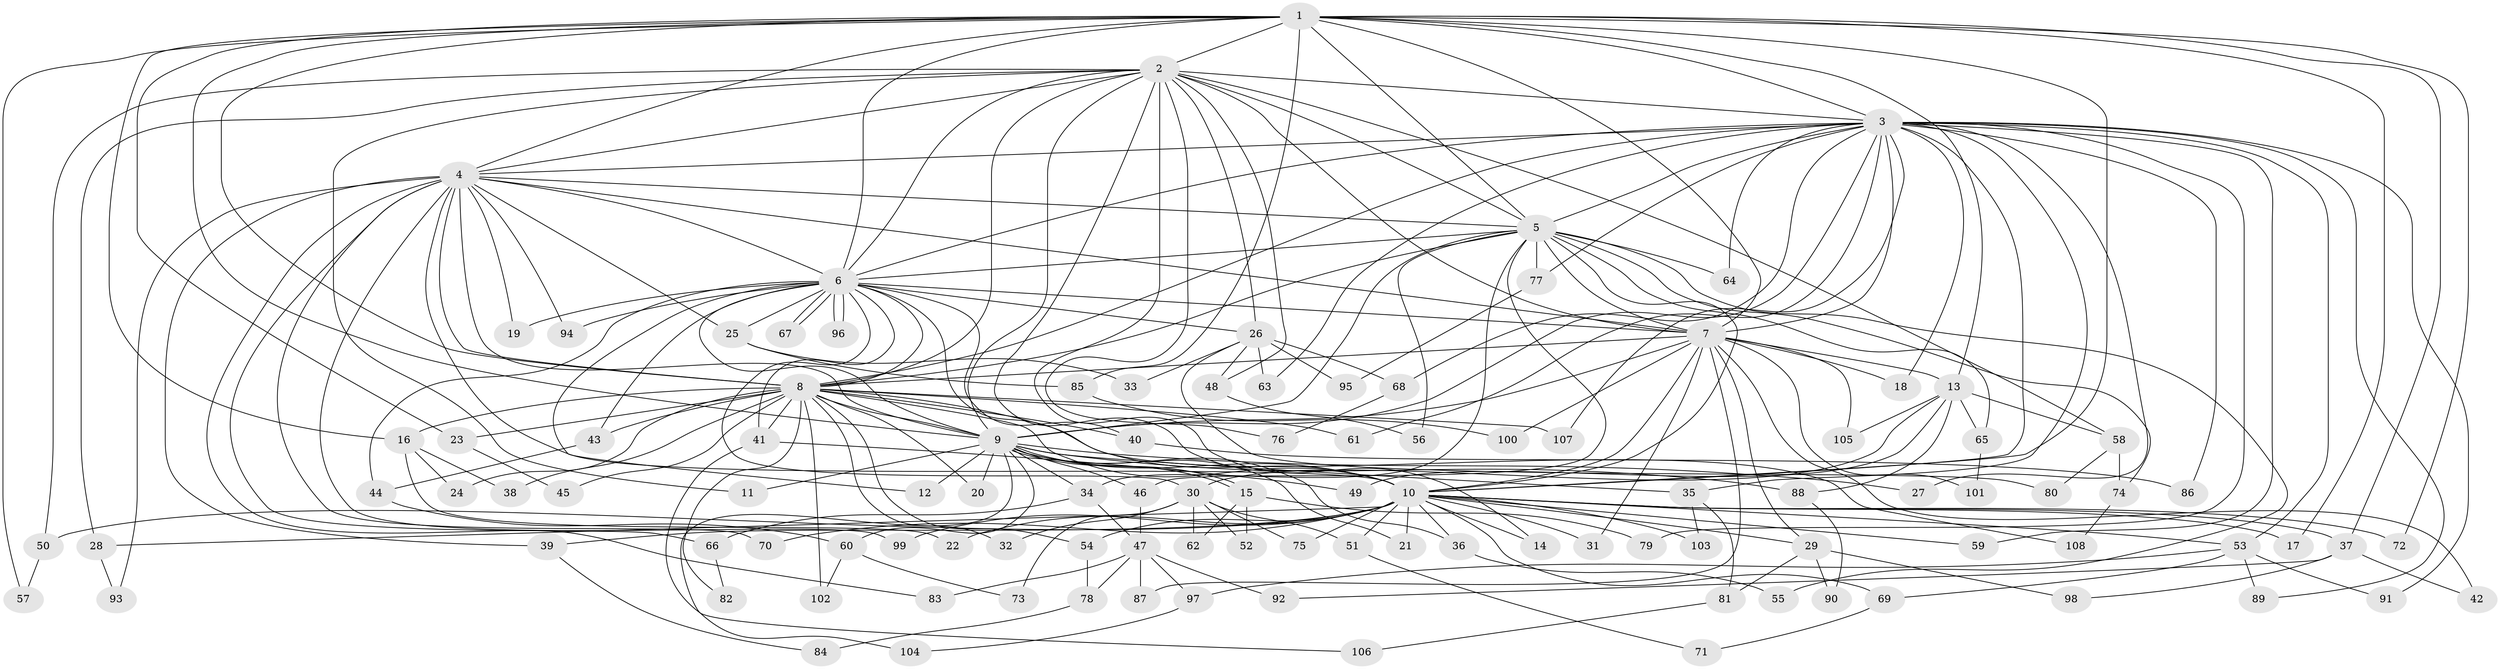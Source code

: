 // coarse degree distribution, {11: 0.03125, 27: 0.03125, 10: 0.03125, 1: 0.34375, 9: 0.03125, 2: 0.375, 3: 0.09375, 5: 0.03125, 4: 0.03125}
// Generated by graph-tools (version 1.1) at 2025/17/03/04/25 18:17:32]
// undirected, 108 vertices, 241 edges
graph export_dot {
graph [start="1"]
  node [color=gray90,style=filled];
  1;
  2;
  3;
  4;
  5;
  6;
  7;
  8;
  9;
  10;
  11;
  12;
  13;
  14;
  15;
  16;
  17;
  18;
  19;
  20;
  21;
  22;
  23;
  24;
  25;
  26;
  27;
  28;
  29;
  30;
  31;
  32;
  33;
  34;
  35;
  36;
  37;
  38;
  39;
  40;
  41;
  42;
  43;
  44;
  45;
  46;
  47;
  48;
  49;
  50;
  51;
  52;
  53;
  54;
  55;
  56;
  57;
  58;
  59;
  60;
  61;
  62;
  63;
  64;
  65;
  66;
  67;
  68;
  69;
  70;
  71;
  72;
  73;
  74;
  75;
  76;
  77;
  78;
  79;
  80;
  81;
  82;
  83;
  84;
  85;
  86;
  87;
  88;
  89;
  90;
  91;
  92;
  93;
  94;
  95;
  96;
  97;
  98;
  99;
  100;
  101;
  102;
  103;
  104;
  105;
  106;
  107;
  108;
  1 -- 2;
  1 -- 3;
  1 -- 4;
  1 -- 5;
  1 -- 6;
  1 -- 7;
  1 -- 8;
  1 -- 9;
  1 -- 10;
  1 -- 13;
  1 -- 16;
  1 -- 17;
  1 -- 23;
  1 -- 37;
  1 -- 57;
  1 -- 72;
  1 -- 85;
  2 -- 3;
  2 -- 4;
  2 -- 5;
  2 -- 6;
  2 -- 7;
  2 -- 8;
  2 -- 9;
  2 -- 10;
  2 -- 11;
  2 -- 14;
  2 -- 26;
  2 -- 28;
  2 -- 48;
  2 -- 50;
  2 -- 58;
  2 -- 76;
  3 -- 4;
  3 -- 5;
  3 -- 6;
  3 -- 7;
  3 -- 8;
  3 -- 9;
  3 -- 10;
  3 -- 18;
  3 -- 27;
  3 -- 35;
  3 -- 53;
  3 -- 59;
  3 -- 61;
  3 -- 63;
  3 -- 64;
  3 -- 68;
  3 -- 77;
  3 -- 79;
  3 -- 86;
  3 -- 89;
  3 -- 91;
  3 -- 107;
  4 -- 5;
  4 -- 6;
  4 -- 7;
  4 -- 8;
  4 -- 9;
  4 -- 10;
  4 -- 19;
  4 -- 25;
  4 -- 39;
  4 -- 66;
  4 -- 70;
  4 -- 83;
  4 -- 93;
  4 -- 94;
  4 -- 99;
  5 -- 6;
  5 -- 7;
  5 -- 8;
  5 -- 9;
  5 -- 10;
  5 -- 34;
  5 -- 46;
  5 -- 55;
  5 -- 56;
  5 -- 64;
  5 -- 65;
  5 -- 74;
  5 -- 77;
  6 -- 7;
  6 -- 8;
  6 -- 9;
  6 -- 10;
  6 -- 12;
  6 -- 19;
  6 -- 25;
  6 -- 26;
  6 -- 30;
  6 -- 40;
  6 -- 41;
  6 -- 43;
  6 -- 44;
  6 -- 67;
  6 -- 67;
  6 -- 94;
  6 -- 96;
  6 -- 96;
  7 -- 8;
  7 -- 9;
  7 -- 10;
  7 -- 13;
  7 -- 18;
  7 -- 29;
  7 -- 31;
  7 -- 42;
  7 -- 87;
  7 -- 100;
  7 -- 101;
  7 -- 105;
  8 -- 9;
  8 -- 10;
  8 -- 16;
  8 -- 20;
  8 -- 23;
  8 -- 24;
  8 -- 32;
  8 -- 38;
  8 -- 40;
  8 -- 41;
  8 -- 43;
  8 -- 45;
  8 -- 54;
  8 -- 61;
  8 -- 82;
  8 -- 102;
  8 -- 107;
  8 -- 108;
  9 -- 10;
  9 -- 11;
  9 -- 12;
  9 -- 15;
  9 -- 15;
  9 -- 20;
  9 -- 21;
  9 -- 27;
  9 -- 34;
  9 -- 35;
  9 -- 36;
  9 -- 46;
  9 -- 60;
  9 -- 88;
  9 -- 104;
  10 -- 14;
  10 -- 17;
  10 -- 21;
  10 -- 22;
  10 -- 28;
  10 -- 29;
  10 -- 31;
  10 -- 36;
  10 -- 37;
  10 -- 39;
  10 -- 50;
  10 -- 51;
  10 -- 53;
  10 -- 54;
  10 -- 59;
  10 -- 69;
  10 -- 70;
  10 -- 72;
  10 -- 75;
  10 -- 99;
  10 -- 103;
  13 -- 30;
  13 -- 49;
  13 -- 58;
  13 -- 65;
  13 -- 88;
  13 -- 105;
  15 -- 52;
  15 -- 62;
  15 -- 79;
  16 -- 22;
  16 -- 24;
  16 -- 38;
  23 -- 45;
  25 -- 33;
  25 -- 85;
  26 -- 33;
  26 -- 48;
  26 -- 63;
  26 -- 68;
  26 -- 80;
  26 -- 95;
  28 -- 93;
  29 -- 81;
  29 -- 90;
  29 -- 98;
  30 -- 32;
  30 -- 51;
  30 -- 52;
  30 -- 62;
  30 -- 73;
  30 -- 75;
  34 -- 47;
  34 -- 66;
  35 -- 81;
  35 -- 103;
  36 -- 55;
  37 -- 42;
  37 -- 92;
  37 -- 98;
  39 -- 84;
  40 -- 86;
  41 -- 49;
  41 -- 106;
  43 -- 44;
  44 -- 60;
  46 -- 47;
  47 -- 78;
  47 -- 83;
  47 -- 87;
  47 -- 92;
  47 -- 97;
  48 -- 56;
  50 -- 57;
  51 -- 71;
  53 -- 69;
  53 -- 89;
  53 -- 91;
  53 -- 97;
  54 -- 78;
  58 -- 74;
  58 -- 80;
  60 -- 73;
  60 -- 102;
  65 -- 101;
  66 -- 82;
  68 -- 76;
  69 -- 71;
  74 -- 108;
  77 -- 95;
  78 -- 84;
  81 -- 106;
  85 -- 100;
  88 -- 90;
  97 -- 104;
}
